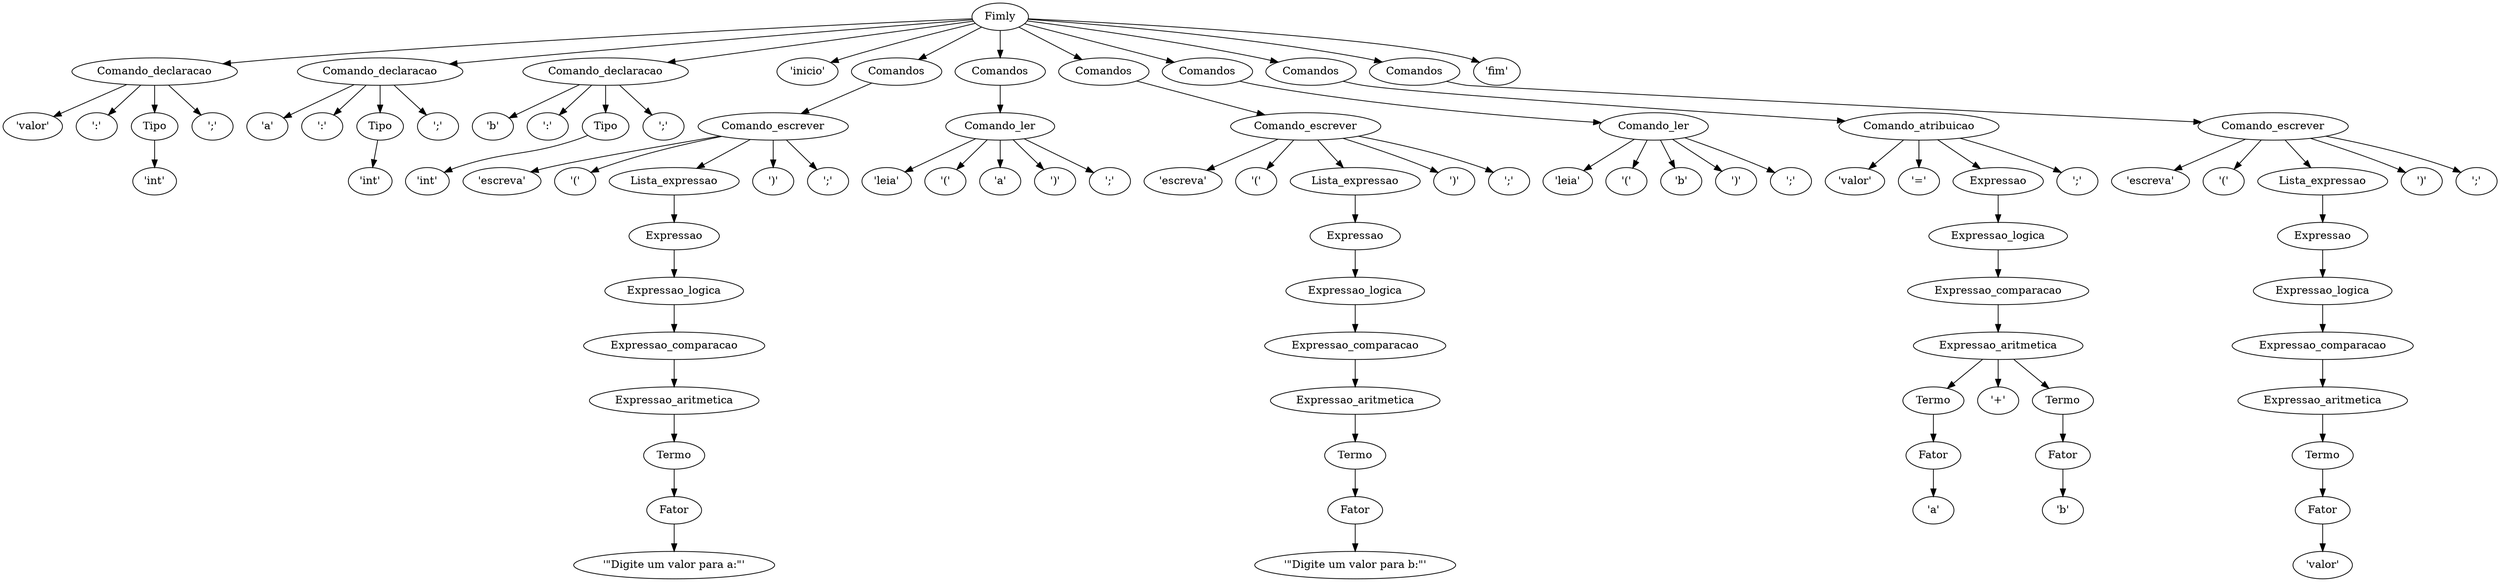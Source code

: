 digraph G {
n0 [label="Fimly"];
n1 [label="Comando_declaracao"];
n2 [label="'valor'"];
n1 -> n2;
n3 [label="':'"];
n1 -> n3;
n4 [label="Tipo"];
n5 [label="'int'"];
n4 -> n5;
n1 -> n4;
n6 [label="';'"];
n1 -> n6;
n0 -> n1;
n7 [label="Comando_declaracao"];
n8 [label="'a'"];
n7 -> n8;
n9 [label="':'"];
n7 -> n9;
n10 [label="Tipo"];
n11 [label="'int'"];
n10 -> n11;
n7 -> n10;
n12 [label="';'"];
n7 -> n12;
n0 -> n7;
n13 [label="Comando_declaracao"];
n14 [label="'b'"];
n13 -> n14;
n15 [label="':'"];
n13 -> n15;
n16 [label="Tipo"];
n17 [label="'int'"];
n16 -> n17;
n13 -> n16;
n18 [label="';'"];
n13 -> n18;
n0 -> n13;
n19 [label="'inicio'"];
n0 -> n19;
n20 [label="Comandos"];
n21 [label="Comando_escrever"];
n22 [label="'escreva'"];
n21 -> n22;
n23 [label="'('"];
n21 -> n23;
n24 [label="Lista_expressao"];
n25 [label="Expressao"];
n26 [label="Expressao_logica"];
n27 [label="Expressao_comparacao"];
n28 [label="Expressao_aritmetica"];
n29 [label="Termo"];
n30 [label="Fator"];
n31 [label="'\"Digite um valor para a:\"'"];
n30 -> n31;
n29 -> n30;
n28 -> n29;
n27 -> n28;
n26 -> n27;
n25 -> n26;
n24 -> n25;
n21 -> n24;
n32 [label="')'"];
n21 -> n32;
n33 [label="';'"];
n21 -> n33;
n20 -> n21;
n0 -> n20;
n34 [label="Comandos"];
n35 [label="Comando_ler"];
n36 [label="'leia'"];
n35 -> n36;
n37 [label="'('"];
n35 -> n37;
n38 [label="'a'"];
n35 -> n38;
n39 [label="')'"];
n35 -> n39;
n40 [label="';'"];
n35 -> n40;
n34 -> n35;
n0 -> n34;
n41 [label="Comandos"];
n42 [label="Comando_escrever"];
n43 [label="'escreva'"];
n42 -> n43;
n44 [label="'('"];
n42 -> n44;
n45 [label="Lista_expressao"];
n46 [label="Expressao"];
n47 [label="Expressao_logica"];
n48 [label="Expressao_comparacao"];
n49 [label="Expressao_aritmetica"];
n50 [label="Termo"];
n51 [label="Fator"];
n52 [label="'\"Digite um valor para b:\"'"];
n51 -> n52;
n50 -> n51;
n49 -> n50;
n48 -> n49;
n47 -> n48;
n46 -> n47;
n45 -> n46;
n42 -> n45;
n53 [label="')'"];
n42 -> n53;
n54 [label="';'"];
n42 -> n54;
n41 -> n42;
n0 -> n41;
n55 [label="Comandos"];
n56 [label="Comando_ler"];
n57 [label="'leia'"];
n56 -> n57;
n58 [label="'('"];
n56 -> n58;
n59 [label="'b'"];
n56 -> n59;
n60 [label="')'"];
n56 -> n60;
n61 [label="';'"];
n56 -> n61;
n55 -> n56;
n0 -> n55;
n62 [label="Comandos"];
n63 [label="Comando_atribuicao"];
n64 [label="'valor'"];
n63 -> n64;
n65 [label="'='"];
n63 -> n65;
n66 [label="Expressao"];
n67 [label="Expressao_logica"];
n68 [label="Expressao_comparacao"];
n69 [label="Expressao_aritmetica"];
n70 [label="Termo"];
n71 [label="Fator"];
n72 [label="'a'"];
n71 -> n72;
n70 -> n71;
n69 -> n70;
n73 [label="'+'"];
n69 -> n73;
n74 [label="Termo"];
n75 [label="Fator"];
n76 [label="'b'"];
n75 -> n76;
n74 -> n75;
n69 -> n74;
n68 -> n69;
n67 -> n68;
n66 -> n67;
n63 -> n66;
n77 [label="';'"];
n63 -> n77;
n62 -> n63;
n0 -> n62;
n78 [label="Comandos"];
n79 [label="Comando_escrever"];
n80 [label="'escreva'"];
n79 -> n80;
n81 [label="'('"];
n79 -> n81;
n82 [label="Lista_expressao"];
n83 [label="Expressao"];
n84 [label="Expressao_logica"];
n85 [label="Expressao_comparacao"];
n86 [label="Expressao_aritmetica"];
n87 [label="Termo"];
n88 [label="Fator"];
n89 [label="'valor'"];
n88 -> n89;
n87 -> n88;
n86 -> n87;
n85 -> n86;
n84 -> n85;
n83 -> n84;
n82 -> n83;
n79 -> n82;
n90 [label="')'"];
n79 -> n90;
n91 [label="';'"];
n79 -> n91;
n78 -> n79;
n0 -> n78;
n92 [label="'fim'"];
n0 -> n92;
}